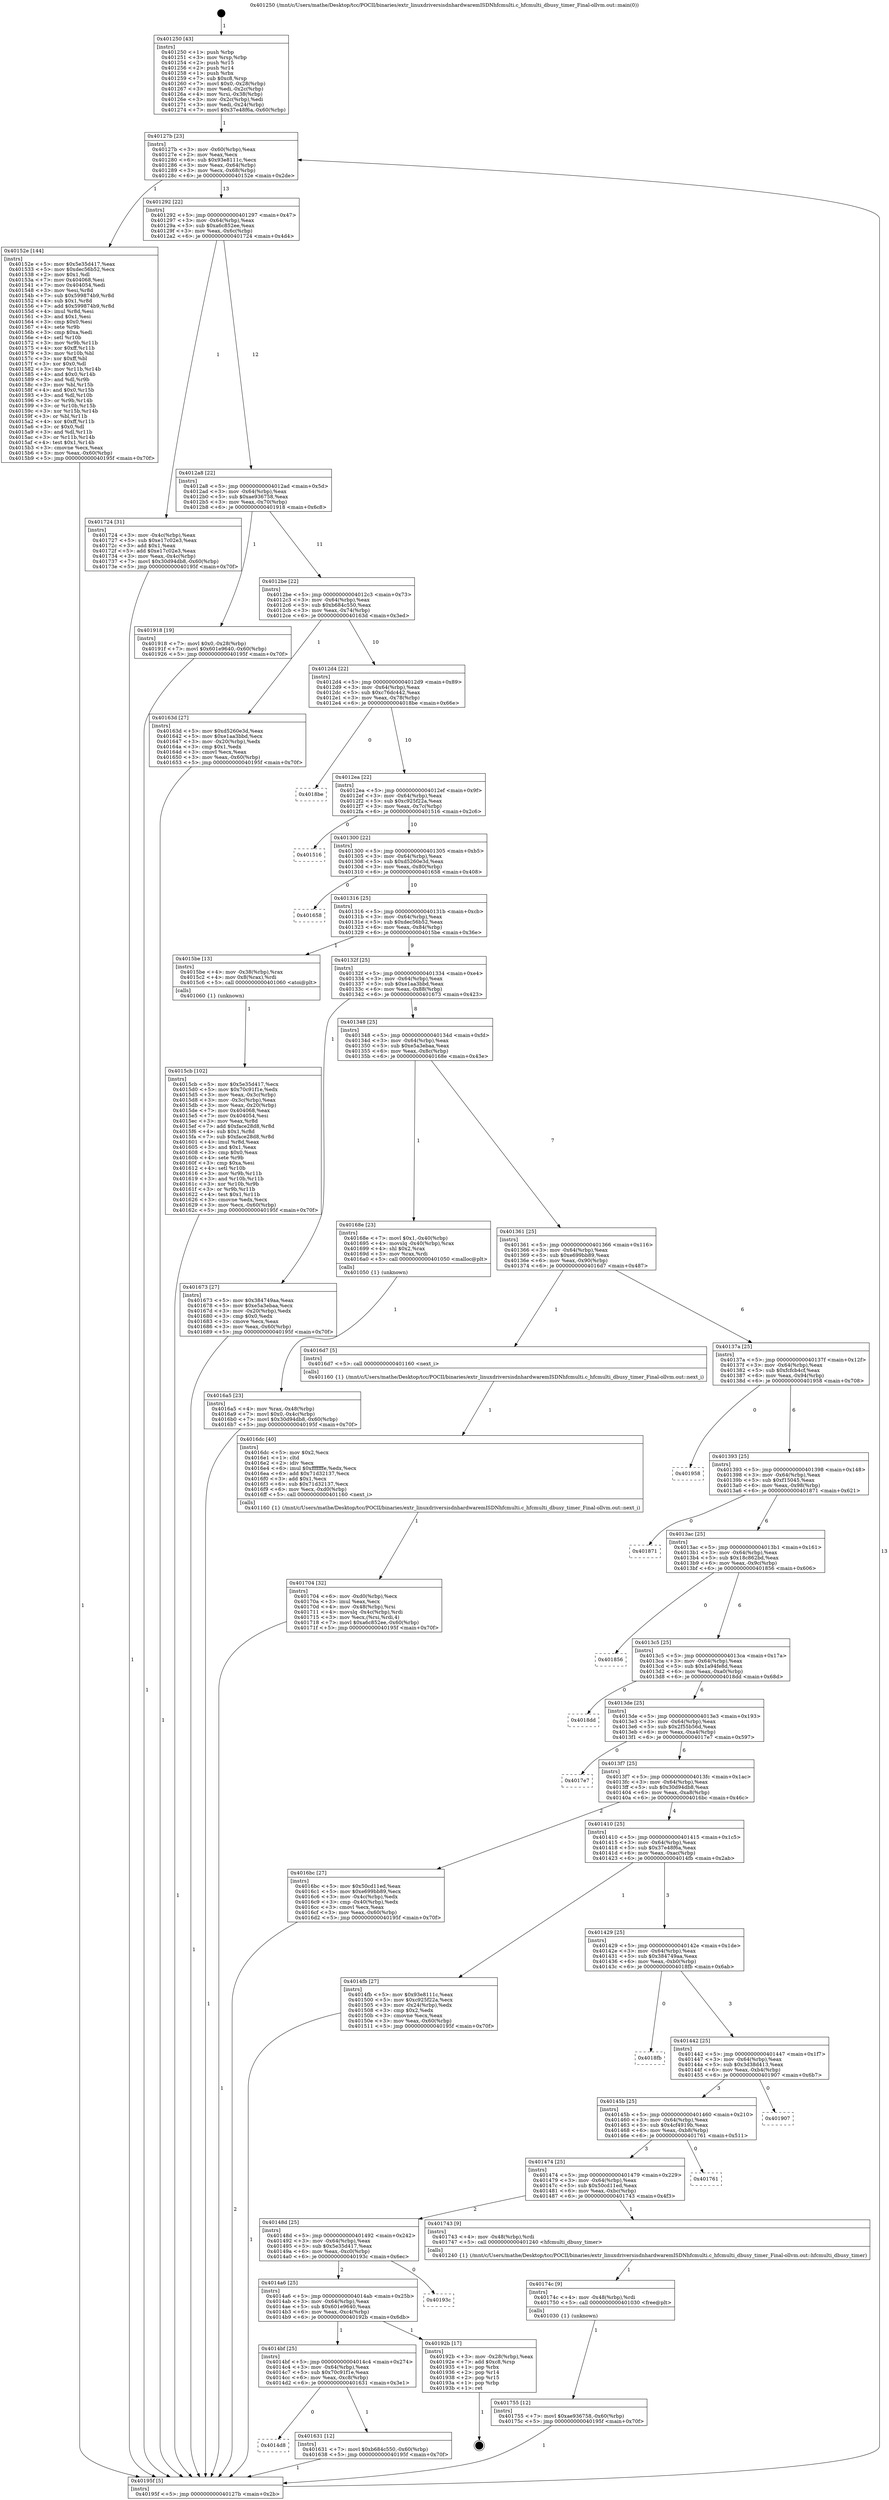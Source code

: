 digraph "0x401250" {
  label = "0x401250 (/mnt/c/Users/mathe/Desktop/tcc/POCII/binaries/extr_linuxdriversisdnhardwaremISDNhfcmulti.c_hfcmulti_dbusy_timer_Final-ollvm.out::main(0))"
  labelloc = "t"
  node[shape=record]

  Entry [label="",width=0.3,height=0.3,shape=circle,fillcolor=black,style=filled]
  "0x40127b" [label="{
     0x40127b [23]\l
     | [instrs]\l
     &nbsp;&nbsp;0x40127b \<+3\>: mov -0x60(%rbp),%eax\l
     &nbsp;&nbsp;0x40127e \<+2\>: mov %eax,%ecx\l
     &nbsp;&nbsp;0x401280 \<+6\>: sub $0x93e8111c,%ecx\l
     &nbsp;&nbsp;0x401286 \<+3\>: mov %eax,-0x64(%rbp)\l
     &nbsp;&nbsp;0x401289 \<+3\>: mov %ecx,-0x68(%rbp)\l
     &nbsp;&nbsp;0x40128c \<+6\>: je 000000000040152e \<main+0x2de\>\l
  }"]
  "0x40152e" [label="{
     0x40152e [144]\l
     | [instrs]\l
     &nbsp;&nbsp;0x40152e \<+5\>: mov $0x5e35d417,%eax\l
     &nbsp;&nbsp;0x401533 \<+5\>: mov $0xdec56b52,%ecx\l
     &nbsp;&nbsp;0x401538 \<+2\>: mov $0x1,%dl\l
     &nbsp;&nbsp;0x40153a \<+7\>: mov 0x404068,%esi\l
     &nbsp;&nbsp;0x401541 \<+7\>: mov 0x404054,%edi\l
     &nbsp;&nbsp;0x401548 \<+3\>: mov %esi,%r8d\l
     &nbsp;&nbsp;0x40154b \<+7\>: sub $0x599874b9,%r8d\l
     &nbsp;&nbsp;0x401552 \<+4\>: sub $0x1,%r8d\l
     &nbsp;&nbsp;0x401556 \<+7\>: add $0x599874b9,%r8d\l
     &nbsp;&nbsp;0x40155d \<+4\>: imul %r8d,%esi\l
     &nbsp;&nbsp;0x401561 \<+3\>: and $0x1,%esi\l
     &nbsp;&nbsp;0x401564 \<+3\>: cmp $0x0,%esi\l
     &nbsp;&nbsp;0x401567 \<+4\>: sete %r9b\l
     &nbsp;&nbsp;0x40156b \<+3\>: cmp $0xa,%edi\l
     &nbsp;&nbsp;0x40156e \<+4\>: setl %r10b\l
     &nbsp;&nbsp;0x401572 \<+3\>: mov %r9b,%r11b\l
     &nbsp;&nbsp;0x401575 \<+4\>: xor $0xff,%r11b\l
     &nbsp;&nbsp;0x401579 \<+3\>: mov %r10b,%bl\l
     &nbsp;&nbsp;0x40157c \<+3\>: xor $0xff,%bl\l
     &nbsp;&nbsp;0x40157f \<+3\>: xor $0x0,%dl\l
     &nbsp;&nbsp;0x401582 \<+3\>: mov %r11b,%r14b\l
     &nbsp;&nbsp;0x401585 \<+4\>: and $0x0,%r14b\l
     &nbsp;&nbsp;0x401589 \<+3\>: and %dl,%r9b\l
     &nbsp;&nbsp;0x40158c \<+3\>: mov %bl,%r15b\l
     &nbsp;&nbsp;0x40158f \<+4\>: and $0x0,%r15b\l
     &nbsp;&nbsp;0x401593 \<+3\>: and %dl,%r10b\l
     &nbsp;&nbsp;0x401596 \<+3\>: or %r9b,%r14b\l
     &nbsp;&nbsp;0x401599 \<+3\>: or %r10b,%r15b\l
     &nbsp;&nbsp;0x40159c \<+3\>: xor %r15b,%r14b\l
     &nbsp;&nbsp;0x40159f \<+3\>: or %bl,%r11b\l
     &nbsp;&nbsp;0x4015a2 \<+4\>: xor $0xff,%r11b\l
     &nbsp;&nbsp;0x4015a6 \<+3\>: or $0x0,%dl\l
     &nbsp;&nbsp;0x4015a9 \<+3\>: and %dl,%r11b\l
     &nbsp;&nbsp;0x4015ac \<+3\>: or %r11b,%r14b\l
     &nbsp;&nbsp;0x4015af \<+4\>: test $0x1,%r14b\l
     &nbsp;&nbsp;0x4015b3 \<+3\>: cmovne %ecx,%eax\l
     &nbsp;&nbsp;0x4015b6 \<+3\>: mov %eax,-0x60(%rbp)\l
     &nbsp;&nbsp;0x4015b9 \<+5\>: jmp 000000000040195f \<main+0x70f\>\l
  }"]
  "0x401292" [label="{
     0x401292 [22]\l
     | [instrs]\l
     &nbsp;&nbsp;0x401292 \<+5\>: jmp 0000000000401297 \<main+0x47\>\l
     &nbsp;&nbsp;0x401297 \<+3\>: mov -0x64(%rbp),%eax\l
     &nbsp;&nbsp;0x40129a \<+5\>: sub $0xa6c852ee,%eax\l
     &nbsp;&nbsp;0x40129f \<+3\>: mov %eax,-0x6c(%rbp)\l
     &nbsp;&nbsp;0x4012a2 \<+6\>: je 0000000000401724 \<main+0x4d4\>\l
  }"]
  Exit [label="",width=0.3,height=0.3,shape=circle,fillcolor=black,style=filled,peripheries=2]
  "0x401724" [label="{
     0x401724 [31]\l
     | [instrs]\l
     &nbsp;&nbsp;0x401724 \<+3\>: mov -0x4c(%rbp),%eax\l
     &nbsp;&nbsp;0x401727 \<+5\>: sub $0xe17c02e3,%eax\l
     &nbsp;&nbsp;0x40172c \<+3\>: add $0x1,%eax\l
     &nbsp;&nbsp;0x40172f \<+5\>: add $0xe17c02e3,%eax\l
     &nbsp;&nbsp;0x401734 \<+3\>: mov %eax,-0x4c(%rbp)\l
     &nbsp;&nbsp;0x401737 \<+7\>: movl $0x30d94db8,-0x60(%rbp)\l
     &nbsp;&nbsp;0x40173e \<+5\>: jmp 000000000040195f \<main+0x70f\>\l
  }"]
  "0x4012a8" [label="{
     0x4012a8 [22]\l
     | [instrs]\l
     &nbsp;&nbsp;0x4012a8 \<+5\>: jmp 00000000004012ad \<main+0x5d\>\l
     &nbsp;&nbsp;0x4012ad \<+3\>: mov -0x64(%rbp),%eax\l
     &nbsp;&nbsp;0x4012b0 \<+5\>: sub $0xae936758,%eax\l
     &nbsp;&nbsp;0x4012b5 \<+3\>: mov %eax,-0x70(%rbp)\l
     &nbsp;&nbsp;0x4012b8 \<+6\>: je 0000000000401918 \<main+0x6c8\>\l
  }"]
  "0x401755" [label="{
     0x401755 [12]\l
     | [instrs]\l
     &nbsp;&nbsp;0x401755 \<+7\>: movl $0xae936758,-0x60(%rbp)\l
     &nbsp;&nbsp;0x40175c \<+5\>: jmp 000000000040195f \<main+0x70f\>\l
  }"]
  "0x401918" [label="{
     0x401918 [19]\l
     | [instrs]\l
     &nbsp;&nbsp;0x401918 \<+7\>: movl $0x0,-0x28(%rbp)\l
     &nbsp;&nbsp;0x40191f \<+7\>: movl $0x601e9640,-0x60(%rbp)\l
     &nbsp;&nbsp;0x401926 \<+5\>: jmp 000000000040195f \<main+0x70f\>\l
  }"]
  "0x4012be" [label="{
     0x4012be [22]\l
     | [instrs]\l
     &nbsp;&nbsp;0x4012be \<+5\>: jmp 00000000004012c3 \<main+0x73\>\l
     &nbsp;&nbsp;0x4012c3 \<+3\>: mov -0x64(%rbp),%eax\l
     &nbsp;&nbsp;0x4012c6 \<+5\>: sub $0xb684c550,%eax\l
     &nbsp;&nbsp;0x4012cb \<+3\>: mov %eax,-0x74(%rbp)\l
     &nbsp;&nbsp;0x4012ce \<+6\>: je 000000000040163d \<main+0x3ed\>\l
  }"]
  "0x40174c" [label="{
     0x40174c [9]\l
     | [instrs]\l
     &nbsp;&nbsp;0x40174c \<+4\>: mov -0x48(%rbp),%rdi\l
     &nbsp;&nbsp;0x401750 \<+5\>: call 0000000000401030 \<free@plt\>\l
     | [calls]\l
     &nbsp;&nbsp;0x401030 \{1\} (unknown)\l
  }"]
  "0x40163d" [label="{
     0x40163d [27]\l
     | [instrs]\l
     &nbsp;&nbsp;0x40163d \<+5\>: mov $0xd5260e3d,%eax\l
     &nbsp;&nbsp;0x401642 \<+5\>: mov $0xe1aa3bbd,%ecx\l
     &nbsp;&nbsp;0x401647 \<+3\>: mov -0x20(%rbp),%edx\l
     &nbsp;&nbsp;0x40164a \<+3\>: cmp $0x1,%edx\l
     &nbsp;&nbsp;0x40164d \<+3\>: cmovl %ecx,%eax\l
     &nbsp;&nbsp;0x401650 \<+3\>: mov %eax,-0x60(%rbp)\l
     &nbsp;&nbsp;0x401653 \<+5\>: jmp 000000000040195f \<main+0x70f\>\l
  }"]
  "0x4012d4" [label="{
     0x4012d4 [22]\l
     | [instrs]\l
     &nbsp;&nbsp;0x4012d4 \<+5\>: jmp 00000000004012d9 \<main+0x89\>\l
     &nbsp;&nbsp;0x4012d9 \<+3\>: mov -0x64(%rbp),%eax\l
     &nbsp;&nbsp;0x4012dc \<+5\>: sub $0xc76dc442,%eax\l
     &nbsp;&nbsp;0x4012e1 \<+3\>: mov %eax,-0x78(%rbp)\l
     &nbsp;&nbsp;0x4012e4 \<+6\>: je 00000000004018be \<main+0x66e\>\l
  }"]
  "0x401704" [label="{
     0x401704 [32]\l
     | [instrs]\l
     &nbsp;&nbsp;0x401704 \<+6\>: mov -0xd0(%rbp),%ecx\l
     &nbsp;&nbsp;0x40170a \<+3\>: imul %eax,%ecx\l
     &nbsp;&nbsp;0x40170d \<+4\>: mov -0x48(%rbp),%rsi\l
     &nbsp;&nbsp;0x401711 \<+4\>: movslq -0x4c(%rbp),%rdi\l
     &nbsp;&nbsp;0x401715 \<+3\>: mov %ecx,(%rsi,%rdi,4)\l
     &nbsp;&nbsp;0x401718 \<+7\>: movl $0xa6c852ee,-0x60(%rbp)\l
     &nbsp;&nbsp;0x40171f \<+5\>: jmp 000000000040195f \<main+0x70f\>\l
  }"]
  "0x4018be" [label="{
     0x4018be\l
  }", style=dashed]
  "0x4012ea" [label="{
     0x4012ea [22]\l
     | [instrs]\l
     &nbsp;&nbsp;0x4012ea \<+5\>: jmp 00000000004012ef \<main+0x9f\>\l
     &nbsp;&nbsp;0x4012ef \<+3\>: mov -0x64(%rbp),%eax\l
     &nbsp;&nbsp;0x4012f2 \<+5\>: sub $0xc925f22a,%eax\l
     &nbsp;&nbsp;0x4012f7 \<+3\>: mov %eax,-0x7c(%rbp)\l
     &nbsp;&nbsp;0x4012fa \<+6\>: je 0000000000401516 \<main+0x2c6\>\l
  }"]
  "0x4016dc" [label="{
     0x4016dc [40]\l
     | [instrs]\l
     &nbsp;&nbsp;0x4016dc \<+5\>: mov $0x2,%ecx\l
     &nbsp;&nbsp;0x4016e1 \<+1\>: cltd\l
     &nbsp;&nbsp;0x4016e2 \<+2\>: idiv %ecx\l
     &nbsp;&nbsp;0x4016e4 \<+6\>: imul $0xfffffffe,%edx,%ecx\l
     &nbsp;&nbsp;0x4016ea \<+6\>: add $0x71d32137,%ecx\l
     &nbsp;&nbsp;0x4016f0 \<+3\>: add $0x1,%ecx\l
     &nbsp;&nbsp;0x4016f3 \<+6\>: sub $0x71d32137,%ecx\l
     &nbsp;&nbsp;0x4016f9 \<+6\>: mov %ecx,-0xd0(%rbp)\l
     &nbsp;&nbsp;0x4016ff \<+5\>: call 0000000000401160 \<next_i\>\l
     | [calls]\l
     &nbsp;&nbsp;0x401160 \{1\} (/mnt/c/Users/mathe/Desktop/tcc/POCII/binaries/extr_linuxdriversisdnhardwaremISDNhfcmulti.c_hfcmulti_dbusy_timer_Final-ollvm.out::next_i)\l
  }"]
  "0x401516" [label="{
     0x401516\l
  }", style=dashed]
  "0x401300" [label="{
     0x401300 [22]\l
     | [instrs]\l
     &nbsp;&nbsp;0x401300 \<+5\>: jmp 0000000000401305 \<main+0xb5\>\l
     &nbsp;&nbsp;0x401305 \<+3\>: mov -0x64(%rbp),%eax\l
     &nbsp;&nbsp;0x401308 \<+5\>: sub $0xd5260e3d,%eax\l
     &nbsp;&nbsp;0x40130d \<+3\>: mov %eax,-0x80(%rbp)\l
     &nbsp;&nbsp;0x401310 \<+6\>: je 0000000000401658 \<main+0x408\>\l
  }"]
  "0x4016a5" [label="{
     0x4016a5 [23]\l
     | [instrs]\l
     &nbsp;&nbsp;0x4016a5 \<+4\>: mov %rax,-0x48(%rbp)\l
     &nbsp;&nbsp;0x4016a9 \<+7\>: movl $0x0,-0x4c(%rbp)\l
     &nbsp;&nbsp;0x4016b0 \<+7\>: movl $0x30d94db8,-0x60(%rbp)\l
     &nbsp;&nbsp;0x4016b7 \<+5\>: jmp 000000000040195f \<main+0x70f\>\l
  }"]
  "0x401658" [label="{
     0x401658\l
  }", style=dashed]
  "0x401316" [label="{
     0x401316 [25]\l
     | [instrs]\l
     &nbsp;&nbsp;0x401316 \<+5\>: jmp 000000000040131b \<main+0xcb\>\l
     &nbsp;&nbsp;0x40131b \<+3\>: mov -0x64(%rbp),%eax\l
     &nbsp;&nbsp;0x40131e \<+5\>: sub $0xdec56b52,%eax\l
     &nbsp;&nbsp;0x401323 \<+6\>: mov %eax,-0x84(%rbp)\l
     &nbsp;&nbsp;0x401329 \<+6\>: je 00000000004015be \<main+0x36e\>\l
  }"]
  "0x4014d8" [label="{
     0x4014d8\l
  }", style=dashed]
  "0x4015be" [label="{
     0x4015be [13]\l
     | [instrs]\l
     &nbsp;&nbsp;0x4015be \<+4\>: mov -0x38(%rbp),%rax\l
     &nbsp;&nbsp;0x4015c2 \<+4\>: mov 0x8(%rax),%rdi\l
     &nbsp;&nbsp;0x4015c6 \<+5\>: call 0000000000401060 \<atoi@plt\>\l
     | [calls]\l
     &nbsp;&nbsp;0x401060 \{1\} (unknown)\l
  }"]
  "0x40132f" [label="{
     0x40132f [25]\l
     | [instrs]\l
     &nbsp;&nbsp;0x40132f \<+5\>: jmp 0000000000401334 \<main+0xe4\>\l
     &nbsp;&nbsp;0x401334 \<+3\>: mov -0x64(%rbp),%eax\l
     &nbsp;&nbsp;0x401337 \<+5\>: sub $0xe1aa3bbd,%eax\l
     &nbsp;&nbsp;0x40133c \<+6\>: mov %eax,-0x88(%rbp)\l
     &nbsp;&nbsp;0x401342 \<+6\>: je 0000000000401673 \<main+0x423\>\l
  }"]
  "0x401631" [label="{
     0x401631 [12]\l
     | [instrs]\l
     &nbsp;&nbsp;0x401631 \<+7\>: movl $0xb684c550,-0x60(%rbp)\l
     &nbsp;&nbsp;0x401638 \<+5\>: jmp 000000000040195f \<main+0x70f\>\l
  }"]
  "0x401673" [label="{
     0x401673 [27]\l
     | [instrs]\l
     &nbsp;&nbsp;0x401673 \<+5\>: mov $0x384749aa,%eax\l
     &nbsp;&nbsp;0x401678 \<+5\>: mov $0xe5a3ebaa,%ecx\l
     &nbsp;&nbsp;0x40167d \<+3\>: mov -0x20(%rbp),%edx\l
     &nbsp;&nbsp;0x401680 \<+3\>: cmp $0x0,%edx\l
     &nbsp;&nbsp;0x401683 \<+3\>: cmove %ecx,%eax\l
     &nbsp;&nbsp;0x401686 \<+3\>: mov %eax,-0x60(%rbp)\l
     &nbsp;&nbsp;0x401689 \<+5\>: jmp 000000000040195f \<main+0x70f\>\l
  }"]
  "0x401348" [label="{
     0x401348 [25]\l
     | [instrs]\l
     &nbsp;&nbsp;0x401348 \<+5\>: jmp 000000000040134d \<main+0xfd\>\l
     &nbsp;&nbsp;0x40134d \<+3\>: mov -0x64(%rbp),%eax\l
     &nbsp;&nbsp;0x401350 \<+5\>: sub $0xe5a3ebaa,%eax\l
     &nbsp;&nbsp;0x401355 \<+6\>: mov %eax,-0x8c(%rbp)\l
     &nbsp;&nbsp;0x40135b \<+6\>: je 000000000040168e \<main+0x43e\>\l
  }"]
  "0x4014bf" [label="{
     0x4014bf [25]\l
     | [instrs]\l
     &nbsp;&nbsp;0x4014bf \<+5\>: jmp 00000000004014c4 \<main+0x274\>\l
     &nbsp;&nbsp;0x4014c4 \<+3\>: mov -0x64(%rbp),%eax\l
     &nbsp;&nbsp;0x4014c7 \<+5\>: sub $0x70c91f1e,%eax\l
     &nbsp;&nbsp;0x4014cc \<+6\>: mov %eax,-0xc8(%rbp)\l
     &nbsp;&nbsp;0x4014d2 \<+6\>: je 0000000000401631 \<main+0x3e1\>\l
  }"]
  "0x40168e" [label="{
     0x40168e [23]\l
     | [instrs]\l
     &nbsp;&nbsp;0x40168e \<+7\>: movl $0x1,-0x40(%rbp)\l
     &nbsp;&nbsp;0x401695 \<+4\>: movslq -0x40(%rbp),%rax\l
     &nbsp;&nbsp;0x401699 \<+4\>: shl $0x2,%rax\l
     &nbsp;&nbsp;0x40169d \<+3\>: mov %rax,%rdi\l
     &nbsp;&nbsp;0x4016a0 \<+5\>: call 0000000000401050 \<malloc@plt\>\l
     | [calls]\l
     &nbsp;&nbsp;0x401050 \{1\} (unknown)\l
  }"]
  "0x401361" [label="{
     0x401361 [25]\l
     | [instrs]\l
     &nbsp;&nbsp;0x401361 \<+5\>: jmp 0000000000401366 \<main+0x116\>\l
     &nbsp;&nbsp;0x401366 \<+3\>: mov -0x64(%rbp),%eax\l
     &nbsp;&nbsp;0x401369 \<+5\>: sub $0xe699bb89,%eax\l
     &nbsp;&nbsp;0x40136e \<+6\>: mov %eax,-0x90(%rbp)\l
     &nbsp;&nbsp;0x401374 \<+6\>: je 00000000004016d7 \<main+0x487\>\l
  }"]
  "0x40192b" [label="{
     0x40192b [17]\l
     | [instrs]\l
     &nbsp;&nbsp;0x40192b \<+3\>: mov -0x28(%rbp),%eax\l
     &nbsp;&nbsp;0x40192e \<+7\>: add $0xc8,%rsp\l
     &nbsp;&nbsp;0x401935 \<+1\>: pop %rbx\l
     &nbsp;&nbsp;0x401936 \<+2\>: pop %r14\l
     &nbsp;&nbsp;0x401938 \<+2\>: pop %r15\l
     &nbsp;&nbsp;0x40193a \<+1\>: pop %rbp\l
     &nbsp;&nbsp;0x40193b \<+1\>: ret\l
  }"]
  "0x4016d7" [label="{
     0x4016d7 [5]\l
     | [instrs]\l
     &nbsp;&nbsp;0x4016d7 \<+5\>: call 0000000000401160 \<next_i\>\l
     | [calls]\l
     &nbsp;&nbsp;0x401160 \{1\} (/mnt/c/Users/mathe/Desktop/tcc/POCII/binaries/extr_linuxdriversisdnhardwaremISDNhfcmulti.c_hfcmulti_dbusy_timer_Final-ollvm.out::next_i)\l
  }"]
  "0x40137a" [label="{
     0x40137a [25]\l
     | [instrs]\l
     &nbsp;&nbsp;0x40137a \<+5\>: jmp 000000000040137f \<main+0x12f\>\l
     &nbsp;&nbsp;0x40137f \<+3\>: mov -0x64(%rbp),%eax\l
     &nbsp;&nbsp;0x401382 \<+5\>: sub $0xfcfcb4cf,%eax\l
     &nbsp;&nbsp;0x401387 \<+6\>: mov %eax,-0x94(%rbp)\l
     &nbsp;&nbsp;0x40138d \<+6\>: je 0000000000401958 \<main+0x708\>\l
  }"]
  "0x4014a6" [label="{
     0x4014a6 [25]\l
     | [instrs]\l
     &nbsp;&nbsp;0x4014a6 \<+5\>: jmp 00000000004014ab \<main+0x25b\>\l
     &nbsp;&nbsp;0x4014ab \<+3\>: mov -0x64(%rbp),%eax\l
     &nbsp;&nbsp;0x4014ae \<+5\>: sub $0x601e9640,%eax\l
     &nbsp;&nbsp;0x4014b3 \<+6\>: mov %eax,-0xc4(%rbp)\l
     &nbsp;&nbsp;0x4014b9 \<+6\>: je 000000000040192b \<main+0x6db\>\l
  }"]
  "0x401958" [label="{
     0x401958\l
  }", style=dashed]
  "0x401393" [label="{
     0x401393 [25]\l
     | [instrs]\l
     &nbsp;&nbsp;0x401393 \<+5\>: jmp 0000000000401398 \<main+0x148\>\l
     &nbsp;&nbsp;0x401398 \<+3\>: mov -0x64(%rbp),%eax\l
     &nbsp;&nbsp;0x40139b \<+5\>: sub $0xf15045,%eax\l
     &nbsp;&nbsp;0x4013a0 \<+6\>: mov %eax,-0x98(%rbp)\l
     &nbsp;&nbsp;0x4013a6 \<+6\>: je 0000000000401871 \<main+0x621\>\l
  }"]
  "0x40193c" [label="{
     0x40193c\l
  }", style=dashed]
  "0x401871" [label="{
     0x401871\l
  }", style=dashed]
  "0x4013ac" [label="{
     0x4013ac [25]\l
     | [instrs]\l
     &nbsp;&nbsp;0x4013ac \<+5\>: jmp 00000000004013b1 \<main+0x161\>\l
     &nbsp;&nbsp;0x4013b1 \<+3\>: mov -0x64(%rbp),%eax\l
     &nbsp;&nbsp;0x4013b4 \<+5\>: sub $0x18c862bd,%eax\l
     &nbsp;&nbsp;0x4013b9 \<+6\>: mov %eax,-0x9c(%rbp)\l
     &nbsp;&nbsp;0x4013bf \<+6\>: je 0000000000401856 \<main+0x606\>\l
  }"]
  "0x40148d" [label="{
     0x40148d [25]\l
     | [instrs]\l
     &nbsp;&nbsp;0x40148d \<+5\>: jmp 0000000000401492 \<main+0x242\>\l
     &nbsp;&nbsp;0x401492 \<+3\>: mov -0x64(%rbp),%eax\l
     &nbsp;&nbsp;0x401495 \<+5\>: sub $0x5e35d417,%eax\l
     &nbsp;&nbsp;0x40149a \<+6\>: mov %eax,-0xc0(%rbp)\l
     &nbsp;&nbsp;0x4014a0 \<+6\>: je 000000000040193c \<main+0x6ec\>\l
  }"]
  "0x401856" [label="{
     0x401856\l
  }", style=dashed]
  "0x4013c5" [label="{
     0x4013c5 [25]\l
     | [instrs]\l
     &nbsp;&nbsp;0x4013c5 \<+5\>: jmp 00000000004013ca \<main+0x17a\>\l
     &nbsp;&nbsp;0x4013ca \<+3\>: mov -0x64(%rbp),%eax\l
     &nbsp;&nbsp;0x4013cd \<+5\>: sub $0x1a94fe8d,%eax\l
     &nbsp;&nbsp;0x4013d2 \<+6\>: mov %eax,-0xa0(%rbp)\l
     &nbsp;&nbsp;0x4013d8 \<+6\>: je 00000000004018dd \<main+0x68d\>\l
  }"]
  "0x401743" [label="{
     0x401743 [9]\l
     | [instrs]\l
     &nbsp;&nbsp;0x401743 \<+4\>: mov -0x48(%rbp),%rdi\l
     &nbsp;&nbsp;0x401747 \<+5\>: call 0000000000401240 \<hfcmulti_dbusy_timer\>\l
     | [calls]\l
     &nbsp;&nbsp;0x401240 \{1\} (/mnt/c/Users/mathe/Desktop/tcc/POCII/binaries/extr_linuxdriversisdnhardwaremISDNhfcmulti.c_hfcmulti_dbusy_timer_Final-ollvm.out::hfcmulti_dbusy_timer)\l
  }"]
  "0x4018dd" [label="{
     0x4018dd\l
  }", style=dashed]
  "0x4013de" [label="{
     0x4013de [25]\l
     | [instrs]\l
     &nbsp;&nbsp;0x4013de \<+5\>: jmp 00000000004013e3 \<main+0x193\>\l
     &nbsp;&nbsp;0x4013e3 \<+3\>: mov -0x64(%rbp),%eax\l
     &nbsp;&nbsp;0x4013e6 \<+5\>: sub $0x2f55b56d,%eax\l
     &nbsp;&nbsp;0x4013eb \<+6\>: mov %eax,-0xa4(%rbp)\l
     &nbsp;&nbsp;0x4013f1 \<+6\>: je 00000000004017e7 \<main+0x597\>\l
  }"]
  "0x401474" [label="{
     0x401474 [25]\l
     | [instrs]\l
     &nbsp;&nbsp;0x401474 \<+5\>: jmp 0000000000401479 \<main+0x229\>\l
     &nbsp;&nbsp;0x401479 \<+3\>: mov -0x64(%rbp),%eax\l
     &nbsp;&nbsp;0x40147c \<+5\>: sub $0x50cd11ed,%eax\l
     &nbsp;&nbsp;0x401481 \<+6\>: mov %eax,-0xbc(%rbp)\l
     &nbsp;&nbsp;0x401487 \<+6\>: je 0000000000401743 \<main+0x4f3\>\l
  }"]
  "0x4017e7" [label="{
     0x4017e7\l
  }", style=dashed]
  "0x4013f7" [label="{
     0x4013f7 [25]\l
     | [instrs]\l
     &nbsp;&nbsp;0x4013f7 \<+5\>: jmp 00000000004013fc \<main+0x1ac\>\l
     &nbsp;&nbsp;0x4013fc \<+3\>: mov -0x64(%rbp),%eax\l
     &nbsp;&nbsp;0x4013ff \<+5\>: sub $0x30d94db8,%eax\l
     &nbsp;&nbsp;0x401404 \<+6\>: mov %eax,-0xa8(%rbp)\l
     &nbsp;&nbsp;0x40140a \<+6\>: je 00000000004016bc \<main+0x46c\>\l
  }"]
  "0x401761" [label="{
     0x401761\l
  }", style=dashed]
  "0x4016bc" [label="{
     0x4016bc [27]\l
     | [instrs]\l
     &nbsp;&nbsp;0x4016bc \<+5\>: mov $0x50cd11ed,%eax\l
     &nbsp;&nbsp;0x4016c1 \<+5\>: mov $0xe699bb89,%ecx\l
     &nbsp;&nbsp;0x4016c6 \<+3\>: mov -0x4c(%rbp),%edx\l
     &nbsp;&nbsp;0x4016c9 \<+3\>: cmp -0x40(%rbp),%edx\l
     &nbsp;&nbsp;0x4016cc \<+3\>: cmovl %ecx,%eax\l
     &nbsp;&nbsp;0x4016cf \<+3\>: mov %eax,-0x60(%rbp)\l
     &nbsp;&nbsp;0x4016d2 \<+5\>: jmp 000000000040195f \<main+0x70f\>\l
  }"]
  "0x401410" [label="{
     0x401410 [25]\l
     | [instrs]\l
     &nbsp;&nbsp;0x401410 \<+5\>: jmp 0000000000401415 \<main+0x1c5\>\l
     &nbsp;&nbsp;0x401415 \<+3\>: mov -0x64(%rbp),%eax\l
     &nbsp;&nbsp;0x401418 \<+5\>: sub $0x37e48f6a,%eax\l
     &nbsp;&nbsp;0x40141d \<+6\>: mov %eax,-0xac(%rbp)\l
     &nbsp;&nbsp;0x401423 \<+6\>: je 00000000004014fb \<main+0x2ab\>\l
  }"]
  "0x40145b" [label="{
     0x40145b [25]\l
     | [instrs]\l
     &nbsp;&nbsp;0x40145b \<+5\>: jmp 0000000000401460 \<main+0x210\>\l
     &nbsp;&nbsp;0x401460 \<+3\>: mov -0x64(%rbp),%eax\l
     &nbsp;&nbsp;0x401463 \<+5\>: sub $0x4cf4919b,%eax\l
     &nbsp;&nbsp;0x401468 \<+6\>: mov %eax,-0xb8(%rbp)\l
     &nbsp;&nbsp;0x40146e \<+6\>: je 0000000000401761 \<main+0x511\>\l
  }"]
  "0x4014fb" [label="{
     0x4014fb [27]\l
     | [instrs]\l
     &nbsp;&nbsp;0x4014fb \<+5\>: mov $0x93e8111c,%eax\l
     &nbsp;&nbsp;0x401500 \<+5\>: mov $0xc925f22a,%ecx\l
     &nbsp;&nbsp;0x401505 \<+3\>: mov -0x24(%rbp),%edx\l
     &nbsp;&nbsp;0x401508 \<+3\>: cmp $0x2,%edx\l
     &nbsp;&nbsp;0x40150b \<+3\>: cmovne %ecx,%eax\l
     &nbsp;&nbsp;0x40150e \<+3\>: mov %eax,-0x60(%rbp)\l
     &nbsp;&nbsp;0x401511 \<+5\>: jmp 000000000040195f \<main+0x70f\>\l
  }"]
  "0x401429" [label="{
     0x401429 [25]\l
     | [instrs]\l
     &nbsp;&nbsp;0x401429 \<+5\>: jmp 000000000040142e \<main+0x1de\>\l
     &nbsp;&nbsp;0x40142e \<+3\>: mov -0x64(%rbp),%eax\l
     &nbsp;&nbsp;0x401431 \<+5\>: sub $0x384749aa,%eax\l
     &nbsp;&nbsp;0x401436 \<+6\>: mov %eax,-0xb0(%rbp)\l
     &nbsp;&nbsp;0x40143c \<+6\>: je 00000000004018fb \<main+0x6ab\>\l
  }"]
  "0x40195f" [label="{
     0x40195f [5]\l
     | [instrs]\l
     &nbsp;&nbsp;0x40195f \<+5\>: jmp 000000000040127b \<main+0x2b\>\l
  }"]
  "0x401250" [label="{
     0x401250 [43]\l
     | [instrs]\l
     &nbsp;&nbsp;0x401250 \<+1\>: push %rbp\l
     &nbsp;&nbsp;0x401251 \<+3\>: mov %rsp,%rbp\l
     &nbsp;&nbsp;0x401254 \<+2\>: push %r15\l
     &nbsp;&nbsp;0x401256 \<+2\>: push %r14\l
     &nbsp;&nbsp;0x401258 \<+1\>: push %rbx\l
     &nbsp;&nbsp;0x401259 \<+7\>: sub $0xc8,%rsp\l
     &nbsp;&nbsp;0x401260 \<+7\>: movl $0x0,-0x28(%rbp)\l
     &nbsp;&nbsp;0x401267 \<+3\>: mov %edi,-0x2c(%rbp)\l
     &nbsp;&nbsp;0x40126a \<+4\>: mov %rsi,-0x38(%rbp)\l
     &nbsp;&nbsp;0x40126e \<+3\>: mov -0x2c(%rbp),%edi\l
     &nbsp;&nbsp;0x401271 \<+3\>: mov %edi,-0x24(%rbp)\l
     &nbsp;&nbsp;0x401274 \<+7\>: movl $0x37e48f6a,-0x60(%rbp)\l
  }"]
  "0x4015cb" [label="{
     0x4015cb [102]\l
     | [instrs]\l
     &nbsp;&nbsp;0x4015cb \<+5\>: mov $0x5e35d417,%ecx\l
     &nbsp;&nbsp;0x4015d0 \<+5\>: mov $0x70c91f1e,%edx\l
     &nbsp;&nbsp;0x4015d5 \<+3\>: mov %eax,-0x3c(%rbp)\l
     &nbsp;&nbsp;0x4015d8 \<+3\>: mov -0x3c(%rbp),%eax\l
     &nbsp;&nbsp;0x4015db \<+3\>: mov %eax,-0x20(%rbp)\l
     &nbsp;&nbsp;0x4015de \<+7\>: mov 0x404068,%eax\l
     &nbsp;&nbsp;0x4015e5 \<+7\>: mov 0x404054,%esi\l
     &nbsp;&nbsp;0x4015ec \<+3\>: mov %eax,%r8d\l
     &nbsp;&nbsp;0x4015ef \<+7\>: add $0xface28d8,%r8d\l
     &nbsp;&nbsp;0x4015f6 \<+4\>: sub $0x1,%r8d\l
     &nbsp;&nbsp;0x4015fa \<+7\>: sub $0xface28d8,%r8d\l
     &nbsp;&nbsp;0x401601 \<+4\>: imul %r8d,%eax\l
     &nbsp;&nbsp;0x401605 \<+3\>: and $0x1,%eax\l
     &nbsp;&nbsp;0x401608 \<+3\>: cmp $0x0,%eax\l
     &nbsp;&nbsp;0x40160b \<+4\>: sete %r9b\l
     &nbsp;&nbsp;0x40160f \<+3\>: cmp $0xa,%esi\l
     &nbsp;&nbsp;0x401612 \<+4\>: setl %r10b\l
     &nbsp;&nbsp;0x401616 \<+3\>: mov %r9b,%r11b\l
     &nbsp;&nbsp;0x401619 \<+3\>: and %r10b,%r11b\l
     &nbsp;&nbsp;0x40161c \<+3\>: xor %r10b,%r9b\l
     &nbsp;&nbsp;0x40161f \<+3\>: or %r9b,%r11b\l
     &nbsp;&nbsp;0x401622 \<+4\>: test $0x1,%r11b\l
     &nbsp;&nbsp;0x401626 \<+3\>: cmovne %edx,%ecx\l
     &nbsp;&nbsp;0x401629 \<+3\>: mov %ecx,-0x60(%rbp)\l
     &nbsp;&nbsp;0x40162c \<+5\>: jmp 000000000040195f \<main+0x70f\>\l
  }"]
  "0x401907" [label="{
     0x401907\l
  }", style=dashed]
  "0x4018fb" [label="{
     0x4018fb\l
  }", style=dashed]
  "0x401442" [label="{
     0x401442 [25]\l
     | [instrs]\l
     &nbsp;&nbsp;0x401442 \<+5\>: jmp 0000000000401447 \<main+0x1f7\>\l
     &nbsp;&nbsp;0x401447 \<+3\>: mov -0x64(%rbp),%eax\l
     &nbsp;&nbsp;0x40144a \<+5\>: sub $0x3d38d413,%eax\l
     &nbsp;&nbsp;0x40144f \<+6\>: mov %eax,-0xb4(%rbp)\l
     &nbsp;&nbsp;0x401455 \<+6\>: je 0000000000401907 \<main+0x6b7\>\l
  }"]
  Entry -> "0x401250" [label=" 1"]
  "0x40127b" -> "0x40152e" [label=" 1"]
  "0x40127b" -> "0x401292" [label=" 13"]
  "0x40192b" -> Exit [label=" 1"]
  "0x401292" -> "0x401724" [label=" 1"]
  "0x401292" -> "0x4012a8" [label=" 12"]
  "0x401918" -> "0x40195f" [label=" 1"]
  "0x4012a8" -> "0x401918" [label=" 1"]
  "0x4012a8" -> "0x4012be" [label=" 11"]
  "0x401755" -> "0x40195f" [label=" 1"]
  "0x4012be" -> "0x40163d" [label=" 1"]
  "0x4012be" -> "0x4012d4" [label=" 10"]
  "0x40174c" -> "0x401755" [label=" 1"]
  "0x4012d4" -> "0x4018be" [label=" 0"]
  "0x4012d4" -> "0x4012ea" [label=" 10"]
  "0x401743" -> "0x40174c" [label=" 1"]
  "0x4012ea" -> "0x401516" [label=" 0"]
  "0x4012ea" -> "0x401300" [label=" 10"]
  "0x401724" -> "0x40195f" [label=" 1"]
  "0x401300" -> "0x401658" [label=" 0"]
  "0x401300" -> "0x401316" [label=" 10"]
  "0x401704" -> "0x40195f" [label=" 1"]
  "0x401316" -> "0x4015be" [label=" 1"]
  "0x401316" -> "0x40132f" [label=" 9"]
  "0x4016dc" -> "0x401704" [label=" 1"]
  "0x40132f" -> "0x401673" [label=" 1"]
  "0x40132f" -> "0x401348" [label=" 8"]
  "0x4016d7" -> "0x4016dc" [label=" 1"]
  "0x401348" -> "0x40168e" [label=" 1"]
  "0x401348" -> "0x401361" [label=" 7"]
  "0x4016a5" -> "0x40195f" [label=" 1"]
  "0x401361" -> "0x4016d7" [label=" 1"]
  "0x401361" -> "0x40137a" [label=" 6"]
  "0x40168e" -> "0x4016a5" [label=" 1"]
  "0x40137a" -> "0x401958" [label=" 0"]
  "0x40137a" -> "0x401393" [label=" 6"]
  "0x40163d" -> "0x40195f" [label=" 1"]
  "0x401393" -> "0x401871" [label=" 0"]
  "0x401393" -> "0x4013ac" [label=" 6"]
  "0x401631" -> "0x40195f" [label=" 1"]
  "0x4013ac" -> "0x401856" [label=" 0"]
  "0x4013ac" -> "0x4013c5" [label=" 6"]
  "0x4014bf" -> "0x401631" [label=" 1"]
  "0x4013c5" -> "0x4018dd" [label=" 0"]
  "0x4013c5" -> "0x4013de" [label=" 6"]
  "0x4016bc" -> "0x40195f" [label=" 2"]
  "0x4013de" -> "0x4017e7" [label=" 0"]
  "0x4013de" -> "0x4013f7" [label=" 6"]
  "0x4014a6" -> "0x40192b" [label=" 1"]
  "0x4013f7" -> "0x4016bc" [label=" 2"]
  "0x4013f7" -> "0x401410" [label=" 4"]
  "0x401673" -> "0x40195f" [label=" 1"]
  "0x401410" -> "0x4014fb" [label=" 1"]
  "0x401410" -> "0x401429" [label=" 3"]
  "0x4014fb" -> "0x40195f" [label=" 1"]
  "0x401250" -> "0x40127b" [label=" 1"]
  "0x40195f" -> "0x40127b" [label=" 13"]
  "0x40152e" -> "0x40195f" [label=" 1"]
  "0x4015be" -> "0x4015cb" [label=" 1"]
  "0x4015cb" -> "0x40195f" [label=" 1"]
  "0x40148d" -> "0x40193c" [label=" 0"]
  "0x401429" -> "0x4018fb" [label=" 0"]
  "0x401429" -> "0x401442" [label=" 3"]
  "0x4014bf" -> "0x4014d8" [label=" 0"]
  "0x401442" -> "0x401907" [label=" 0"]
  "0x401442" -> "0x40145b" [label=" 3"]
  "0x40148d" -> "0x4014a6" [label=" 2"]
  "0x40145b" -> "0x401761" [label=" 0"]
  "0x40145b" -> "0x401474" [label=" 3"]
  "0x4014a6" -> "0x4014bf" [label=" 1"]
  "0x401474" -> "0x401743" [label=" 1"]
  "0x401474" -> "0x40148d" [label=" 2"]
}
